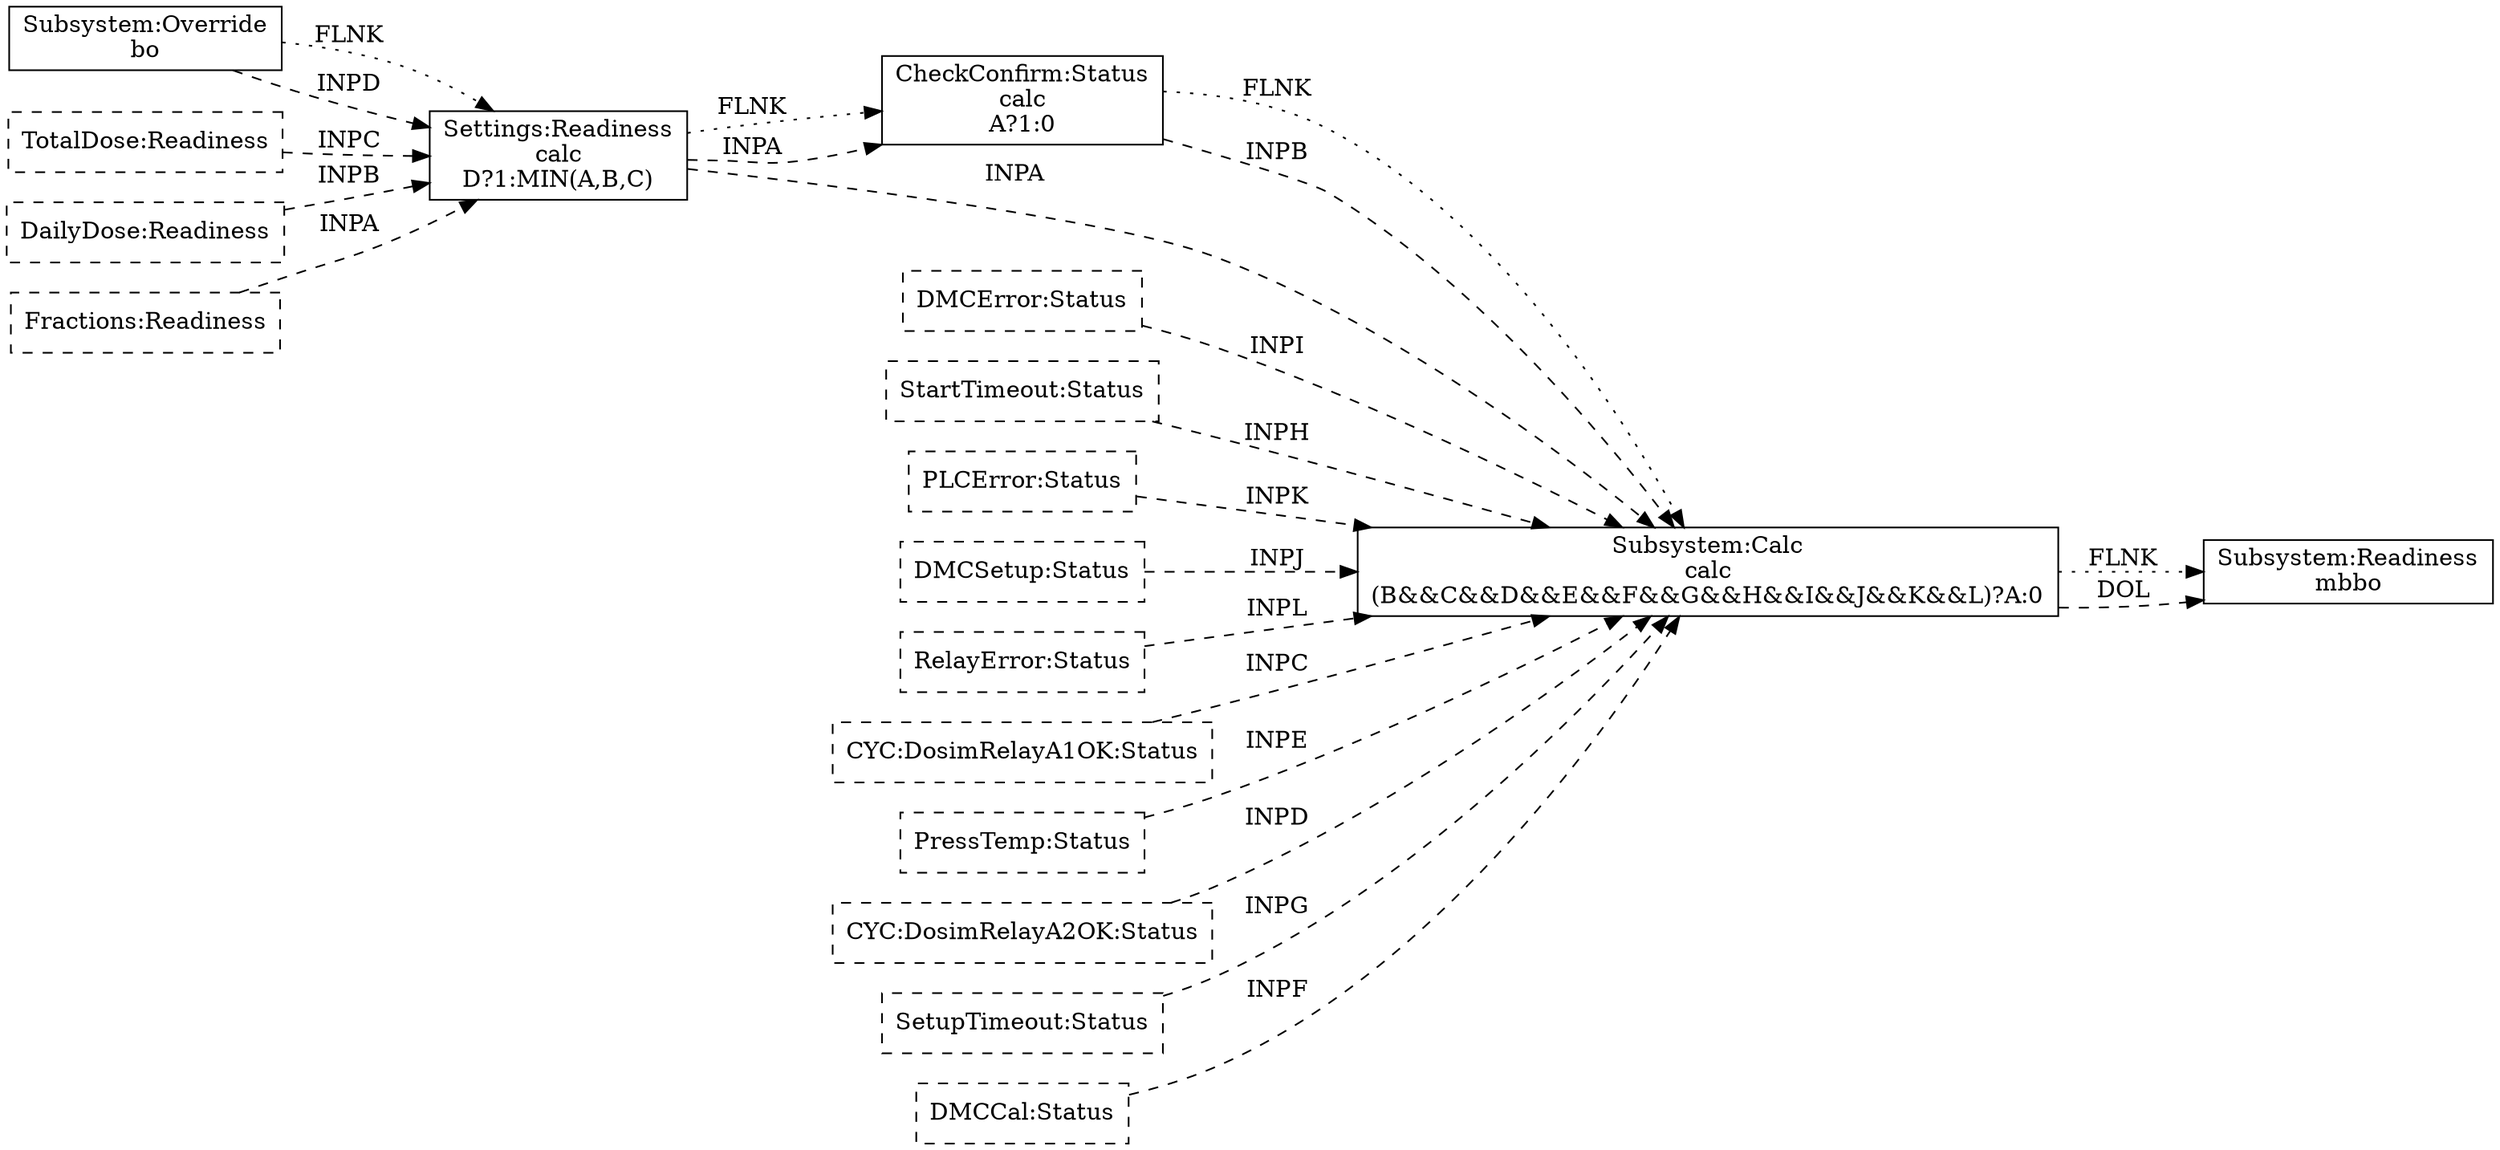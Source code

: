 digraph dosimetry {
  rankdir=LR;

  "Subsystem:Override" [ shape=box, label="Subsystem:Override\nbo" ]
  "Subsystem:Override" -> "Settings:Readiness" [ label="FLNK  ", style="dotted" ]
  "Settings:Readiness" [ shape=box, label="Settings:Readiness\ncalc\nD?1:MIN(A,B,C)" ]
  "TotalDose:Readiness" -> "Settings:Readiness" [ label="INPC  ", style="dashed" ]
  "DailyDose:Readiness" -> "Settings:Readiness" [ label="INPB  ", style="dashed" ]
  "Subsystem:Override" -> "Settings:Readiness" [ label="INPD  ", style="dashed" ]
  "Fractions:Readiness" -> "Settings:Readiness" [ label="INPA  ", style="dashed" ]
  "Settings:Readiness" -> "CheckConfirm:Status" [ label="FLNK  ", style="dotted" ]
  "CheckConfirm:Status" [ shape=box, label="CheckConfirm:Status\ncalc\nA?1:0" ]
  "Settings:Readiness" -> "CheckConfirm:Status" [ label="INPA  ", style="dashed" ]
  "CheckConfirm:Status" -> "Subsystem:Calc" [ label="FLNK  ", style="dotted" ]
  "Subsystem:Calc" [ shape=box, label="Subsystem:Calc\ncalc\n(B&&C&&D&&E&&F&&G&&H&&I&&J&&K&&L)?A:0" ]
  "DMCError:Status" -> "Subsystem:Calc" [ label="INPI  ", style="dashed" ]
  "StartTimeout:Status" -> "Subsystem:Calc" [ label="INPH  ", style="dashed" ]
  "PLCError:Status" -> "Subsystem:Calc" [ label="INPK  ", style="dashed" ]
  "DMCSetup:Status" -> "Subsystem:Calc" [ label="INPJ  ", style="dashed" ]
  "RelayError:Status" -> "Subsystem:Calc" [ label="INPL  ", style="dashed" ]
  "CYC:DosimRelayA1OK:Status" -> "Subsystem:Calc" [ label="INPC  ", style="dashed" ]
  "CheckConfirm:Status" -> "Subsystem:Calc" [ label="INPB  ", style="dashed" ]
  "PressTemp:Status" -> "Subsystem:Calc" [ label="INPE  ", style="dashed" ]
  "CYC:DosimRelayA2OK:Status" -> "Subsystem:Calc" [ label="INPD  ", style="dashed" ]
  "SetupTimeout:Status" -> "Subsystem:Calc" [ label="INPG  ", style="dashed" ]
  "DMCCal:Status" -> "Subsystem:Calc" [ label="INPF  ", style="dashed" ]
  "Settings:Readiness" -> "Subsystem:Calc" [ label="INPA  ", style="dashed" ]
  "Subsystem:Calc" -> "Subsystem:Readiness" [ label="FLNK  ", style="dotted" ]
  "Subsystem:Readiness" [ shape=box, label="Subsystem:Readiness\nmbbo" ]
  "Subsystem:Calc" -> "Subsystem:Readiness" [ label="DOL  ", style="dashed" ]
  "TotalDose:Readiness" [ shape=box, style=dashed ]
  "DailyDose:Readiness" [ shape=box, style=dashed ]
  "Fractions:Readiness" [ shape=box, style=dashed ]
  "RelayError:Status" [ shape=box, style=dashed ]
  "DMCError:Status" [ shape=box, style=dashed ]
  "CYC:DosimRelayA2OK:Status" [ shape=box, style=dashed ]
  "DMCCal:Status" [ shape=box, style=dashed ]
  "PressTemp:Status" [ shape=box, style=dashed ]
  "SetupTimeout:Status" [ shape=box, style=dashed ]
  "StartTimeout:Status" [ shape=box, style=dashed ]
  "DMCSetup:Status" [ shape=box, style=dashed ]
  "PLCError:Status" [ shape=box, style=dashed ]
  "CYC:DosimRelayA1OK:Status" [ shape=box, style=dashed ]

}
